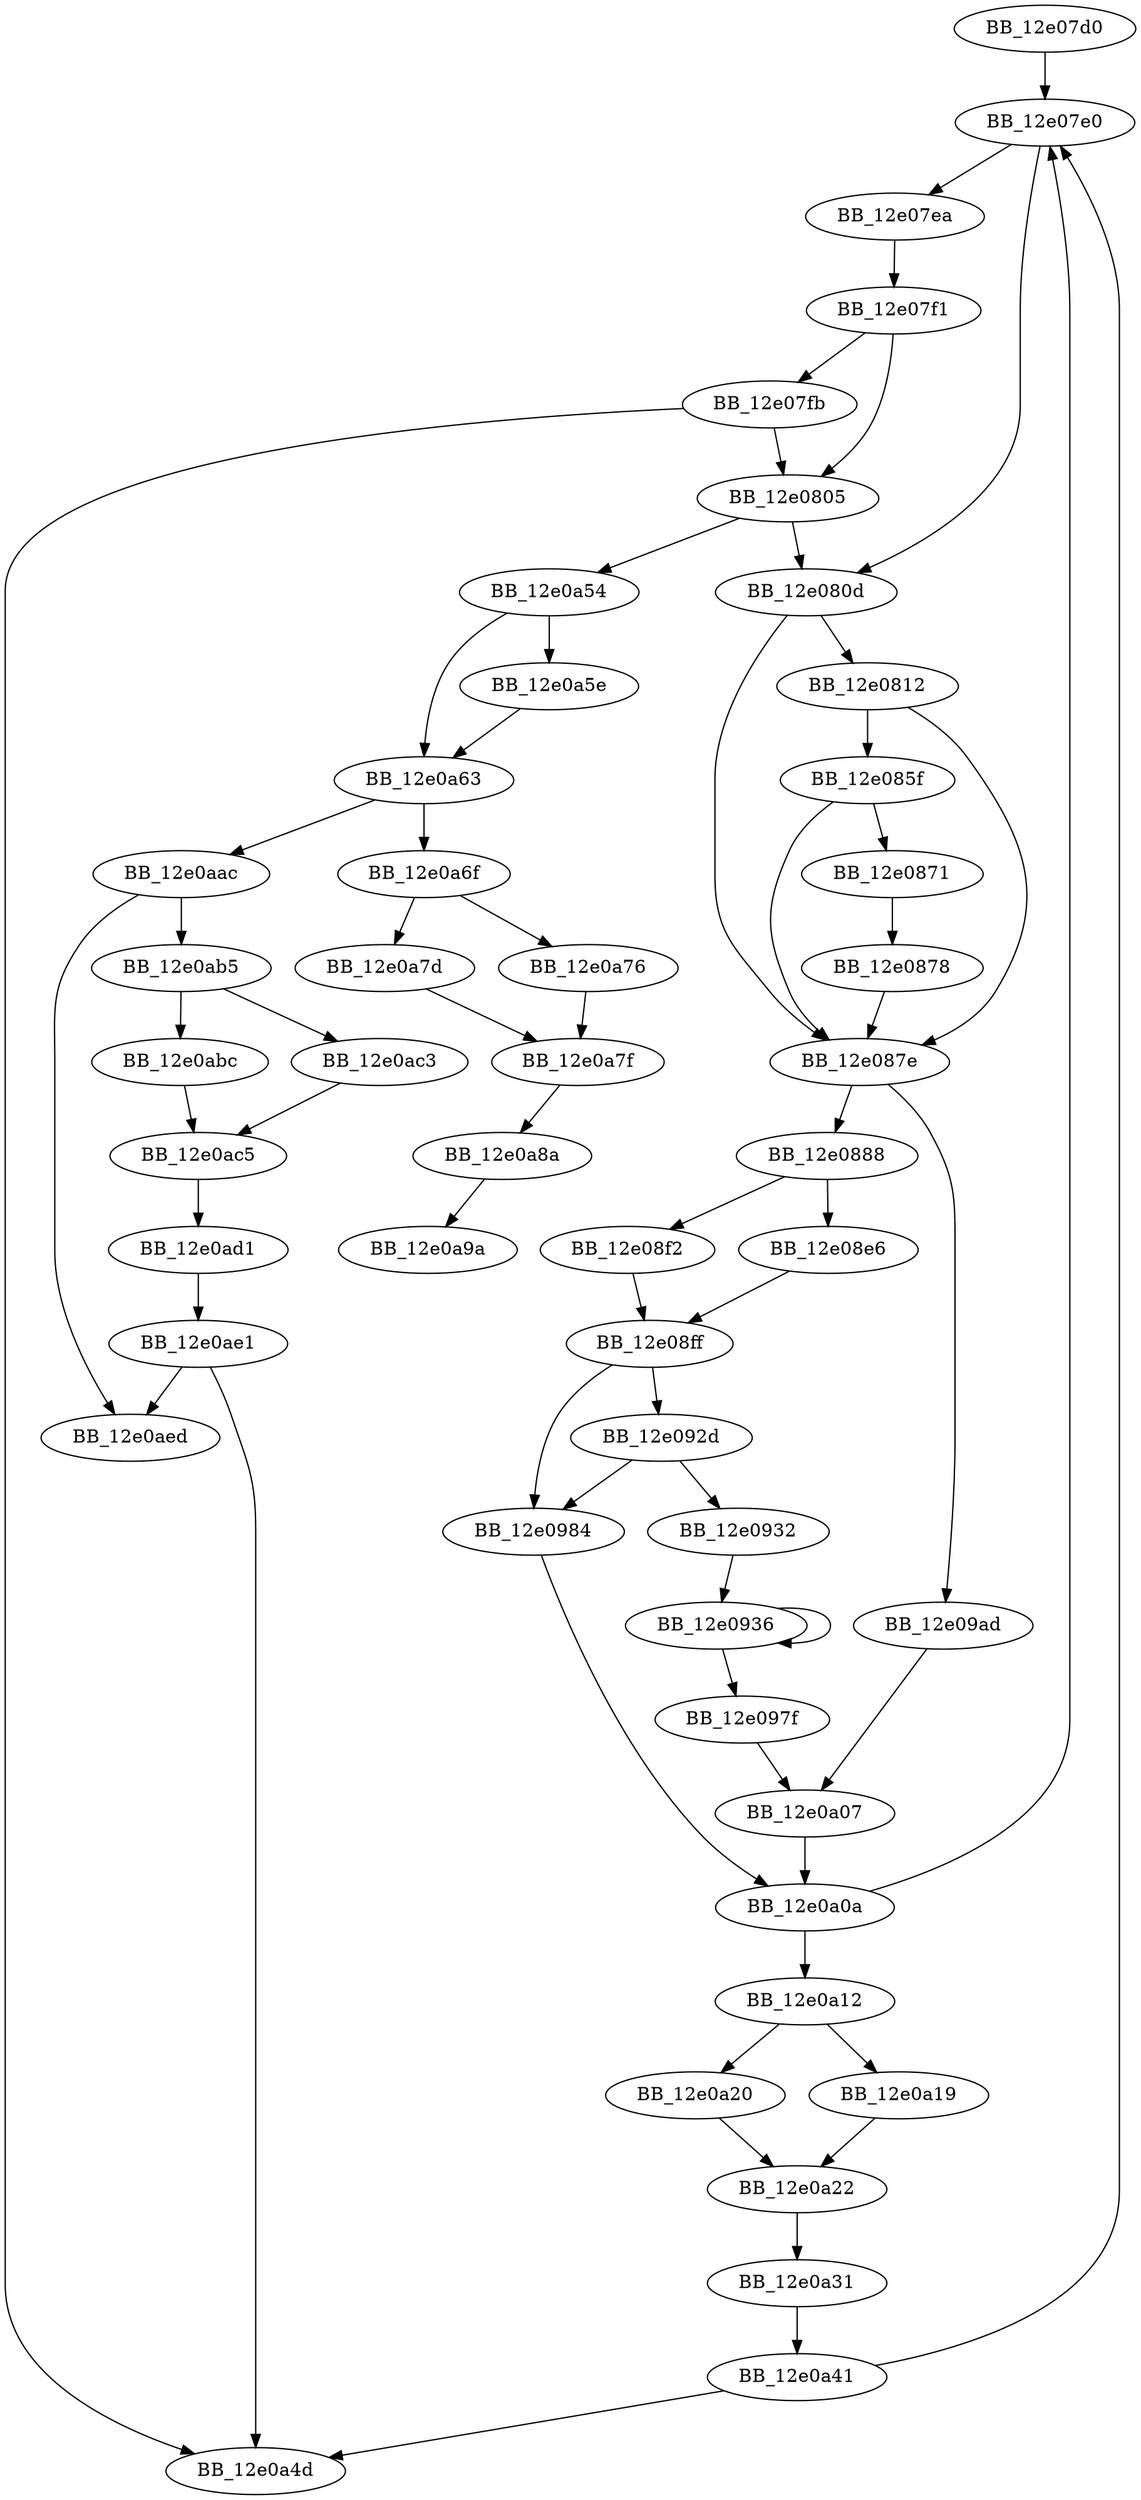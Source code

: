 DiGraph sub_12E07D0{
BB_12e07d0->BB_12e07e0
BB_12e07e0->BB_12e07ea
BB_12e07e0->BB_12e080d
BB_12e07ea->BB_12e07f1
BB_12e07f1->BB_12e07fb
BB_12e07f1->BB_12e0805
BB_12e07fb->BB_12e0805
BB_12e07fb->BB_12e0a4d
BB_12e0805->BB_12e080d
BB_12e0805->BB_12e0a54
BB_12e080d->BB_12e0812
BB_12e080d->BB_12e087e
BB_12e0812->BB_12e085f
BB_12e0812->BB_12e087e
BB_12e085f->BB_12e0871
BB_12e085f->BB_12e087e
BB_12e0871->BB_12e0878
BB_12e0878->BB_12e087e
BB_12e087e->BB_12e0888
BB_12e087e->BB_12e09ad
BB_12e0888->BB_12e08e6
BB_12e0888->BB_12e08f2
BB_12e08e6->BB_12e08ff
BB_12e08f2->BB_12e08ff
BB_12e08ff->BB_12e092d
BB_12e08ff->BB_12e0984
BB_12e092d->BB_12e0932
BB_12e092d->BB_12e0984
BB_12e0932->BB_12e0936
BB_12e0936->BB_12e0936
BB_12e0936->BB_12e097f
BB_12e097f->BB_12e0a07
BB_12e0984->BB_12e0a0a
BB_12e09ad->BB_12e0a07
BB_12e0a07->BB_12e0a0a
BB_12e0a0a->BB_12e07e0
BB_12e0a0a->BB_12e0a12
BB_12e0a12->BB_12e0a19
BB_12e0a12->BB_12e0a20
BB_12e0a19->BB_12e0a22
BB_12e0a20->BB_12e0a22
BB_12e0a22->BB_12e0a31
BB_12e0a31->BB_12e0a41
BB_12e0a41->BB_12e07e0
BB_12e0a41->BB_12e0a4d
BB_12e0a54->BB_12e0a5e
BB_12e0a54->BB_12e0a63
BB_12e0a5e->BB_12e0a63
BB_12e0a63->BB_12e0a6f
BB_12e0a63->BB_12e0aac
BB_12e0a6f->BB_12e0a76
BB_12e0a6f->BB_12e0a7d
BB_12e0a76->BB_12e0a7f
BB_12e0a7d->BB_12e0a7f
BB_12e0a7f->BB_12e0a8a
BB_12e0a8a->BB_12e0a9a
BB_12e0aac->BB_12e0ab5
BB_12e0aac->BB_12e0aed
BB_12e0ab5->BB_12e0abc
BB_12e0ab5->BB_12e0ac3
BB_12e0abc->BB_12e0ac5
BB_12e0ac3->BB_12e0ac5
BB_12e0ac5->BB_12e0ad1
BB_12e0ad1->BB_12e0ae1
BB_12e0ae1->BB_12e0a4d
BB_12e0ae1->BB_12e0aed
}
